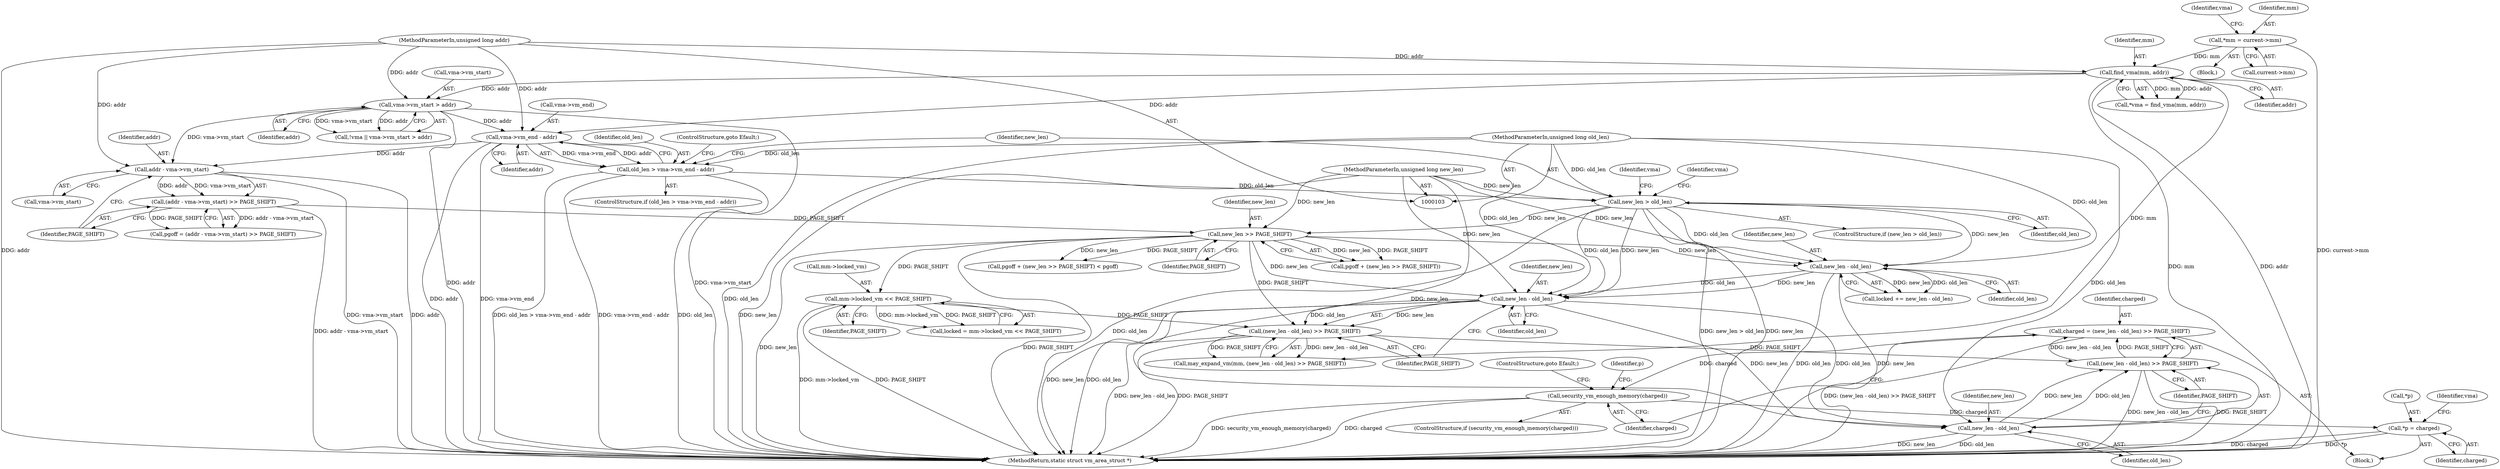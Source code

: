 digraph "0_linux_982134ba62618c2d69fbbbd166d0a11ee3b7e3d8@integer" {
"1000234" [label="(Call,charged = (new_len - old_len) >> PAGE_SHIFT)"];
"1000236" [label="(Call,(new_len - old_len) >> PAGE_SHIFT)"];
"1000237" [label="(Call,new_len - old_len)"];
"1000221" [label="(Call,new_len - old_len)"];
"1000177" [label="(Call,new_len >> PAGE_SHIFT)"];
"1000145" [label="(Call,new_len > old_len)"];
"1000106" [label="(MethodParameterIn,unsigned long new_len)"];
"1000136" [label="(Call,old_len > vma->vm_end - addr)"];
"1000105" [label="(MethodParameterIn,unsigned long old_len)"];
"1000138" [label="(Call,vma->vm_end - addr)"];
"1000125" [label="(Call,vma->vm_start > addr)"];
"1000118" [label="(Call,find_vma(mm, addr))"];
"1000110" [label="(Call,*mm = current->mm)"];
"1000104" [label="(MethodParameterIn,unsigned long addr)"];
"1000161" [label="(Call,(addr - vma->vm_start) >> PAGE_SHIFT)"];
"1000162" [label="(Call,addr - vma->vm_start)"];
"1000204" [label="(Call,new_len - old_len)"];
"1000220" [label="(Call,(new_len - old_len) >> PAGE_SHIFT)"];
"1000193" [label="(Call,mm->locked_vm << PAGE_SHIFT)"];
"1000242" [label="(Call,security_vm_enough_memory(charged))"];
"1000245" [label="(Call,*p = charged)"];
"1000246" [label="(Call,*p)"];
"1000175" [label="(Call,pgoff + (new_len >> PAGE_SHIFT))"];
"1000244" [label="(ControlStructure,goto Efault;)"];
"1000162" [label="(Call,addr - vma->vm_start)"];
"1000142" [label="(Identifier,addr)"];
"1000138" [label="(Call,vma->vm_end - addr)"];
"1000237" [label="(Call,new_len - old_len)"];
"1000105" [label="(MethodParameterIn,unsigned long old_len)"];
"1000119" [label="(Identifier,mm)"];
"1000117" [label="(Identifier,vma)"];
"1000153" [label="(Identifier,vma)"];
"1000110" [label="(Call,*mm = current->mm)"];
"1000235" [label="(Identifier,charged)"];
"1000242" [label="(Call,security_vm_enough_memory(charged))"];
"1000108" [label="(Block,)"];
"1000163" [label="(Identifier,addr)"];
"1000118" [label="(Call,find_vma(mm, addr))"];
"1000136" [label="(Call,old_len > vma->vm_end - addr)"];
"1000161" [label="(Call,(addr - vma->vm_start) >> PAGE_SHIFT)"];
"1000135" [label="(ControlStructure,if (old_len > vma->vm_end - addr))"];
"1000129" [label="(Identifier,addr)"];
"1000177" [label="(Call,new_len >> PAGE_SHIFT)"];
"1000223" [label="(Identifier,old_len)"];
"1000206" [label="(Identifier,old_len)"];
"1000164" [label="(Call,vma->vm_start)"];
"1000239" [label="(Identifier,old_len)"];
"1000147" [label="(Identifier,old_len)"];
"1000232" [label="(Block,)"];
"1000174" [label="(Call,pgoff + (new_len >> PAGE_SHIFT) < pgoff)"];
"1000111" [label="(Identifier,mm)"];
"1000106" [label="(MethodParameterIn,unsigned long new_len)"];
"1000240" [label="(Identifier,PAGE_SHIFT)"];
"1000185" [label="(Identifier,vma)"];
"1000222" [label="(Identifier,new_len)"];
"1000112" [label="(Call,current->mm)"];
"1000221" [label="(Call,new_len - old_len)"];
"1000202" [label="(Call,locked += new_len - old_len)"];
"1000197" [label="(Identifier,PAGE_SHIFT)"];
"1000145" [label="(Call,new_len > old_len)"];
"1000220" [label="(Call,(new_len - old_len) >> PAGE_SHIFT)"];
"1000104" [label="(MethodParameterIn,unsigned long addr)"];
"1000193" [label="(Call,mm->locked_vm << PAGE_SHIFT)"];
"1000271" [label="(MethodReturn,static struct vm_area_struct *)"];
"1000122" [label="(Call,!vma || vma->vm_start > addr)"];
"1000238" [label="(Identifier,new_len)"];
"1000126" [label="(Call,vma->vm_start)"];
"1000178" [label="(Identifier,new_len)"];
"1000125" [label="(Call,vma->vm_start > addr)"];
"1000241" [label="(ControlStructure,if (security_vm_enough_memory(charged)))"];
"1000116" [label="(Call,*vma = find_vma(mm, addr))"];
"1000139" [label="(Call,vma->vm_end)"];
"1000120" [label="(Identifier,addr)"];
"1000167" [label="(Identifier,PAGE_SHIFT)"];
"1000137" [label="(Identifier,old_len)"];
"1000204" [label="(Call,new_len - old_len)"];
"1000236" [label="(Call,(new_len - old_len) >> PAGE_SHIFT)"];
"1000247" [label="(Identifier,p)"];
"1000234" [label="(Call,charged = (new_len - old_len) >> PAGE_SHIFT)"];
"1000248" [label="(Identifier,charged)"];
"1000191" [label="(Call,locked = mm->locked_vm << PAGE_SHIFT)"];
"1000224" [label="(Identifier,PAGE_SHIFT)"];
"1000146" [label="(Identifier,new_len)"];
"1000159" [label="(Call,pgoff = (addr - vma->vm_start) >> PAGE_SHIFT)"];
"1000143" [label="(ControlStructure,goto Efault;)"];
"1000245" [label="(Call,*p = charged)"];
"1000243" [label="(Identifier,charged)"];
"1000250" [label="(Identifier,vma)"];
"1000218" [label="(Call,may_expand_vm(mm, (new_len - old_len) >> PAGE_SHIFT))"];
"1000194" [label="(Call,mm->locked_vm)"];
"1000179" [label="(Identifier,PAGE_SHIFT)"];
"1000205" [label="(Identifier,new_len)"];
"1000144" [label="(ControlStructure,if (new_len > old_len))"];
"1000234" -> "1000232"  [label="AST: "];
"1000234" -> "1000236"  [label="CFG: "];
"1000235" -> "1000234"  [label="AST: "];
"1000236" -> "1000234"  [label="AST: "];
"1000243" -> "1000234"  [label="CFG: "];
"1000234" -> "1000271"  [label="DDG: (new_len - old_len) >> PAGE_SHIFT"];
"1000236" -> "1000234"  [label="DDG: new_len - old_len"];
"1000236" -> "1000234"  [label="DDG: PAGE_SHIFT"];
"1000234" -> "1000242"  [label="DDG: charged"];
"1000236" -> "1000240"  [label="CFG: "];
"1000237" -> "1000236"  [label="AST: "];
"1000240" -> "1000236"  [label="AST: "];
"1000236" -> "1000271"  [label="DDG: new_len - old_len"];
"1000236" -> "1000271"  [label="DDG: PAGE_SHIFT"];
"1000237" -> "1000236"  [label="DDG: new_len"];
"1000237" -> "1000236"  [label="DDG: old_len"];
"1000220" -> "1000236"  [label="DDG: PAGE_SHIFT"];
"1000237" -> "1000239"  [label="CFG: "];
"1000238" -> "1000237"  [label="AST: "];
"1000239" -> "1000237"  [label="AST: "];
"1000240" -> "1000237"  [label="CFG: "];
"1000237" -> "1000271"  [label="DDG: old_len"];
"1000237" -> "1000271"  [label="DDG: new_len"];
"1000221" -> "1000237"  [label="DDG: new_len"];
"1000221" -> "1000237"  [label="DDG: old_len"];
"1000106" -> "1000237"  [label="DDG: new_len"];
"1000105" -> "1000237"  [label="DDG: old_len"];
"1000221" -> "1000220"  [label="AST: "];
"1000221" -> "1000223"  [label="CFG: "];
"1000222" -> "1000221"  [label="AST: "];
"1000223" -> "1000221"  [label="AST: "];
"1000224" -> "1000221"  [label="CFG: "];
"1000221" -> "1000271"  [label="DDG: old_len"];
"1000221" -> "1000271"  [label="DDG: new_len"];
"1000221" -> "1000220"  [label="DDG: new_len"];
"1000221" -> "1000220"  [label="DDG: old_len"];
"1000177" -> "1000221"  [label="DDG: new_len"];
"1000204" -> "1000221"  [label="DDG: new_len"];
"1000204" -> "1000221"  [label="DDG: old_len"];
"1000145" -> "1000221"  [label="DDG: new_len"];
"1000145" -> "1000221"  [label="DDG: old_len"];
"1000106" -> "1000221"  [label="DDG: new_len"];
"1000105" -> "1000221"  [label="DDG: old_len"];
"1000177" -> "1000175"  [label="AST: "];
"1000177" -> "1000179"  [label="CFG: "];
"1000178" -> "1000177"  [label="AST: "];
"1000179" -> "1000177"  [label="AST: "];
"1000175" -> "1000177"  [label="CFG: "];
"1000177" -> "1000271"  [label="DDG: new_len"];
"1000177" -> "1000271"  [label="DDG: PAGE_SHIFT"];
"1000177" -> "1000174"  [label="DDG: new_len"];
"1000177" -> "1000174"  [label="DDG: PAGE_SHIFT"];
"1000177" -> "1000175"  [label="DDG: new_len"];
"1000177" -> "1000175"  [label="DDG: PAGE_SHIFT"];
"1000145" -> "1000177"  [label="DDG: new_len"];
"1000106" -> "1000177"  [label="DDG: new_len"];
"1000161" -> "1000177"  [label="DDG: PAGE_SHIFT"];
"1000177" -> "1000193"  [label="DDG: PAGE_SHIFT"];
"1000177" -> "1000204"  [label="DDG: new_len"];
"1000177" -> "1000220"  [label="DDG: PAGE_SHIFT"];
"1000145" -> "1000144"  [label="AST: "];
"1000145" -> "1000147"  [label="CFG: "];
"1000146" -> "1000145"  [label="AST: "];
"1000147" -> "1000145"  [label="AST: "];
"1000153" -> "1000145"  [label="CFG: "];
"1000185" -> "1000145"  [label="CFG: "];
"1000145" -> "1000271"  [label="DDG: new_len > old_len"];
"1000145" -> "1000271"  [label="DDG: new_len"];
"1000145" -> "1000271"  [label="DDG: old_len"];
"1000106" -> "1000145"  [label="DDG: new_len"];
"1000136" -> "1000145"  [label="DDG: old_len"];
"1000105" -> "1000145"  [label="DDG: old_len"];
"1000145" -> "1000204"  [label="DDG: new_len"];
"1000145" -> "1000204"  [label="DDG: old_len"];
"1000106" -> "1000103"  [label="AST: "];
"1000106" -> "1000271"  [label="DDG: new_len"];
"1000106" -> "1000204"  [label="DDG: new_len"];
"1000136" -> "1000135"  [label="AST: "];
"1000136" -> "1000138"  [label="CFG: "];
"1000137" -> "1000136"  [label="AST: "];
"1000138" -> "1000136"  [label="AST: "];
"1000143" -> "1000136"  [label="CFG: "];
"1000146" -> "1000136"  [label="CFG: "];
"1000136" -> "1000271"  [label="DDG: old_len > vma->vm_end - addr"];
"1000136" -> "1000271"  [label="DDG: vma->vm_end - addr"];
"1000136" -> "1000271"  [label="DDG: old_len"];
"1000105" -> "1000136"  [label="DDG: old_len"];
"1000138" -> "1000136"  [label="DDG: vma->vm_end"];
"1000138" -> "1000136"  [label="DDG: addr"];
"1000105" -> "1000103"  [label="AST: "];
"1000105" -> "1000271"  [label="DDG: old_len"];
"1000105" -> "1000204"  [label="DDG: old_len"];
"1000138" -> "1000142"  [label="CFG: "];
"1000139" -> "1000138"  [label="AST: "];
"1000142" -> "1000138"  [label="AST: "];
"1000138" -> "1000271"  [label="DDG: addr"];
"1000138" -> "1000271"  [label="DDG: vma->vm_end"];
"1000125" -> "1000138"  [label="DDG: addr"];
"1000118" -> "1000138"  [label="DDG: addr"];
"1000104" -> "1000138"  [label="DDG: addr"];
"1000138" -> "1000162"  [label="DDG: addr"];
"1000125" -> "1000122"  [label="AST: "];
"1000125" -> "1000129"  [label="CFG: "];
"1000126" -> "1000125"  [label="AST: "];
"1000129" -> "1000125"  [label="AST: "];
"1000122" -> "1000125"  [label="CFG: "];
"1000125" -> "1000271"  [label="DDG: vma->vm_start"];
"1000125" -> "1000271"  [label="DDG: addr"];
"1000125" -> "1000122"  [label="DDG: vma->vm_start"];
"1000125" -> "1000122"  [label="DDG: addr"];
"1000118" -> "1000125"  [label="DDG: addr"];
"1000104" -> "1000125"  [label="DDG: addr"];
"1000125" -> "1000162"  [label="DDG: vma->vm_start"];
"1000118" -> "1000116"  [label="AST: "];
"1000118" -> "1000120"  [label="CFG: "];
"1000119" -> "1000118"  [label="AST: "];
"1000120" -> "1000118"  [label="AST: "];
"1000116" -> "1000118"  [label="CFG: "];
"1000118" -> "1000271"  [label="DDG: addr"];
"1000118" -> "1000271"  [label="DDG: mm"];
"1000118" -> "1000116"  [label="DDG: mm"];
"1000118" -> "1000116"  [label="DDG: addr"];
"1000110" -> "1000118"  [label="DDG: mm"];
"1000104" -> "1000118"  [label="DDG: addr"];
"1000118" -> "1000218"  [label="DDG: mm"];
"1000110" -> "1000108"  [label="AST: "];
"1000110" -> "1000112"  [label="CFG: "];
"1000111" -> "1000110"  [label="AST: "];
"1000112" -> "1000110"  [label="AST: "];
"1000117" -> "1000110"  [label="CFG: "];
"1000110" -> "1000271"  [label="DDG: current->mm"];
"1000104" -> "1000103"  [label="AST: "];
"1000104" -> "1000271"  [label="DDG: addr"];
"1000104" -> "1000162"  [label="DDG: addr"];
"1000161" -> "1000159"  [label="AST: "];
"1000161" -> "1000167"  [label="CFG: "];
"1000162" -> "1000161"  [label="AST: "];
"1000167" -> "1000161"  [label="AST: "];
"1000159" -> "1000161"  [label="CFG: "];
"1000161" -> "1000271"  [label="DDG: addr - vma->vm_start"];
"1000161" -> "1000159"  [label="DDG: addr - vma->vm_start"];
"1000161" -> "1000159"  [label="DDG: PAGE_SHIFT"];
"1000162" -> "1000161"  [label="DDG: addr"];
"1000162" -> "1000161"  [label="DDG: vma->vm_start"];
"1000162" -> "1000164"  [label="CFG: "];
"1000163" -> "1000162"  [label="AST: "];
"1000164" -> "1000162"  [label="AST: "];
"1000167" -> "1000162"  [label="CFG: "];
"1000162" -> "1000271"  [label="DDG: vma->vm_start"];
"1000162" -> "1000271"  [label="DDG: addr"];
"1000204" -> "1000202"  [label="AST: "];
"1000204" -> "1000206"  [label="CFG: "];
"1000205" -> "1000204"  [label="AST: "];
"1000206" -> "1000204"  [label="AST: "];
"1000202" -> "1000204"  [label="CFG: "];
"1000204" -> "1000271"  [label="DDG: old_len"];
"1000204" -> "1000271"  [label="DDG: new_len"];
"1000204" -> "1000202"  [label="DDG: new_len"];
"1000204" -> "1000202"  [label="DDG: old_len"];
"1000220" -> "1000218"  [label="AST: "];
"1000220" -> "1000224"  [label="CFG: "];
"1000224" -> "1000220"  [label="AST: "];
"1000218" -> "1000220"  [label="CFG: "];
"1000220" -> "1000271"  [label="DDG: new_len - old_len"];
"1000220" -> "1000271"  [label="DDG: PAGE_SHIFT"];
"1000220" -> "1000218"  [label="DDG: new_len - old_len"];
"1000220" -> "1000218"  [label="DDG: PAGE_SHIFT"];
"1000193" -> "1000220"  [label="DDG: PAGE_SHIFT"];
"1000193" -> "1000191"  [label="AST: "];
"1000193" -> "1000197"  [label="CFG: "];
"1000194" -> "1000193"  [label="AST: "];
"1000197" -> "1000193"  [label="AST: "];
"1000191" -> "1000193"  [label="CFG: "];
"1000193" -> "1000271"  [label="DDG: PAGE_SHIFT"];
"1000193" -> "1000271"  [label="DDG: mm->locked_vm"];
"1000193" -> "1000191"  [label="DDG: mm->locked_vm"];
"1000193" -> "1000191"  [label="DDG: PAGE_SHIFT"];
"1000242" -> "1000241"  [label="AST: "];
"1000242" -> "1000243"  [label="CFG: "];
"1000243" -> "1000242"  [label="AST: "];
"1000244" -> "1000242"  [label="CFG: "];
"1000247" -> "1000242"  [label="CFG: "];
"1000242" -> "1000271"  [label="DDG: security_vm_enough_memory(charged)"];
"1000242" -> "1000271"  [label="DDG: charged"];
"1000242" -> "1000245"  [label="DDG: charged"];
"1000245" -> "1000232"  [label="AST: "];
"1000245" -> "1000248"  [label="CFG: "];
"1000246" -> "1000245"  [label="AST: "];
"1000248" -> "1000245"  [label="AST: "];
"1000250" -> "1000245"  [label="CFG: "];
"1000245" -> "1000271"  [label="DDG: charged"];
"1000245" -> "1000271"  [label="DDG: *p"];
}
